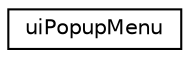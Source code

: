 digraph G
{
  edge [fontname="Helvetica",fontsize="10",labelfontname="Helvetica",labelfontsize="10"];
  node [fontname="Helvetica",fontsize="10",shape=record];
  rankdir=LR;
  Node1 [label="uiPopupMenu",height=0.2,width=0.4,color="black", fillcolor="white", style="filled",URL="$d9/d4b/structuiPopupMenu.html"];
}
